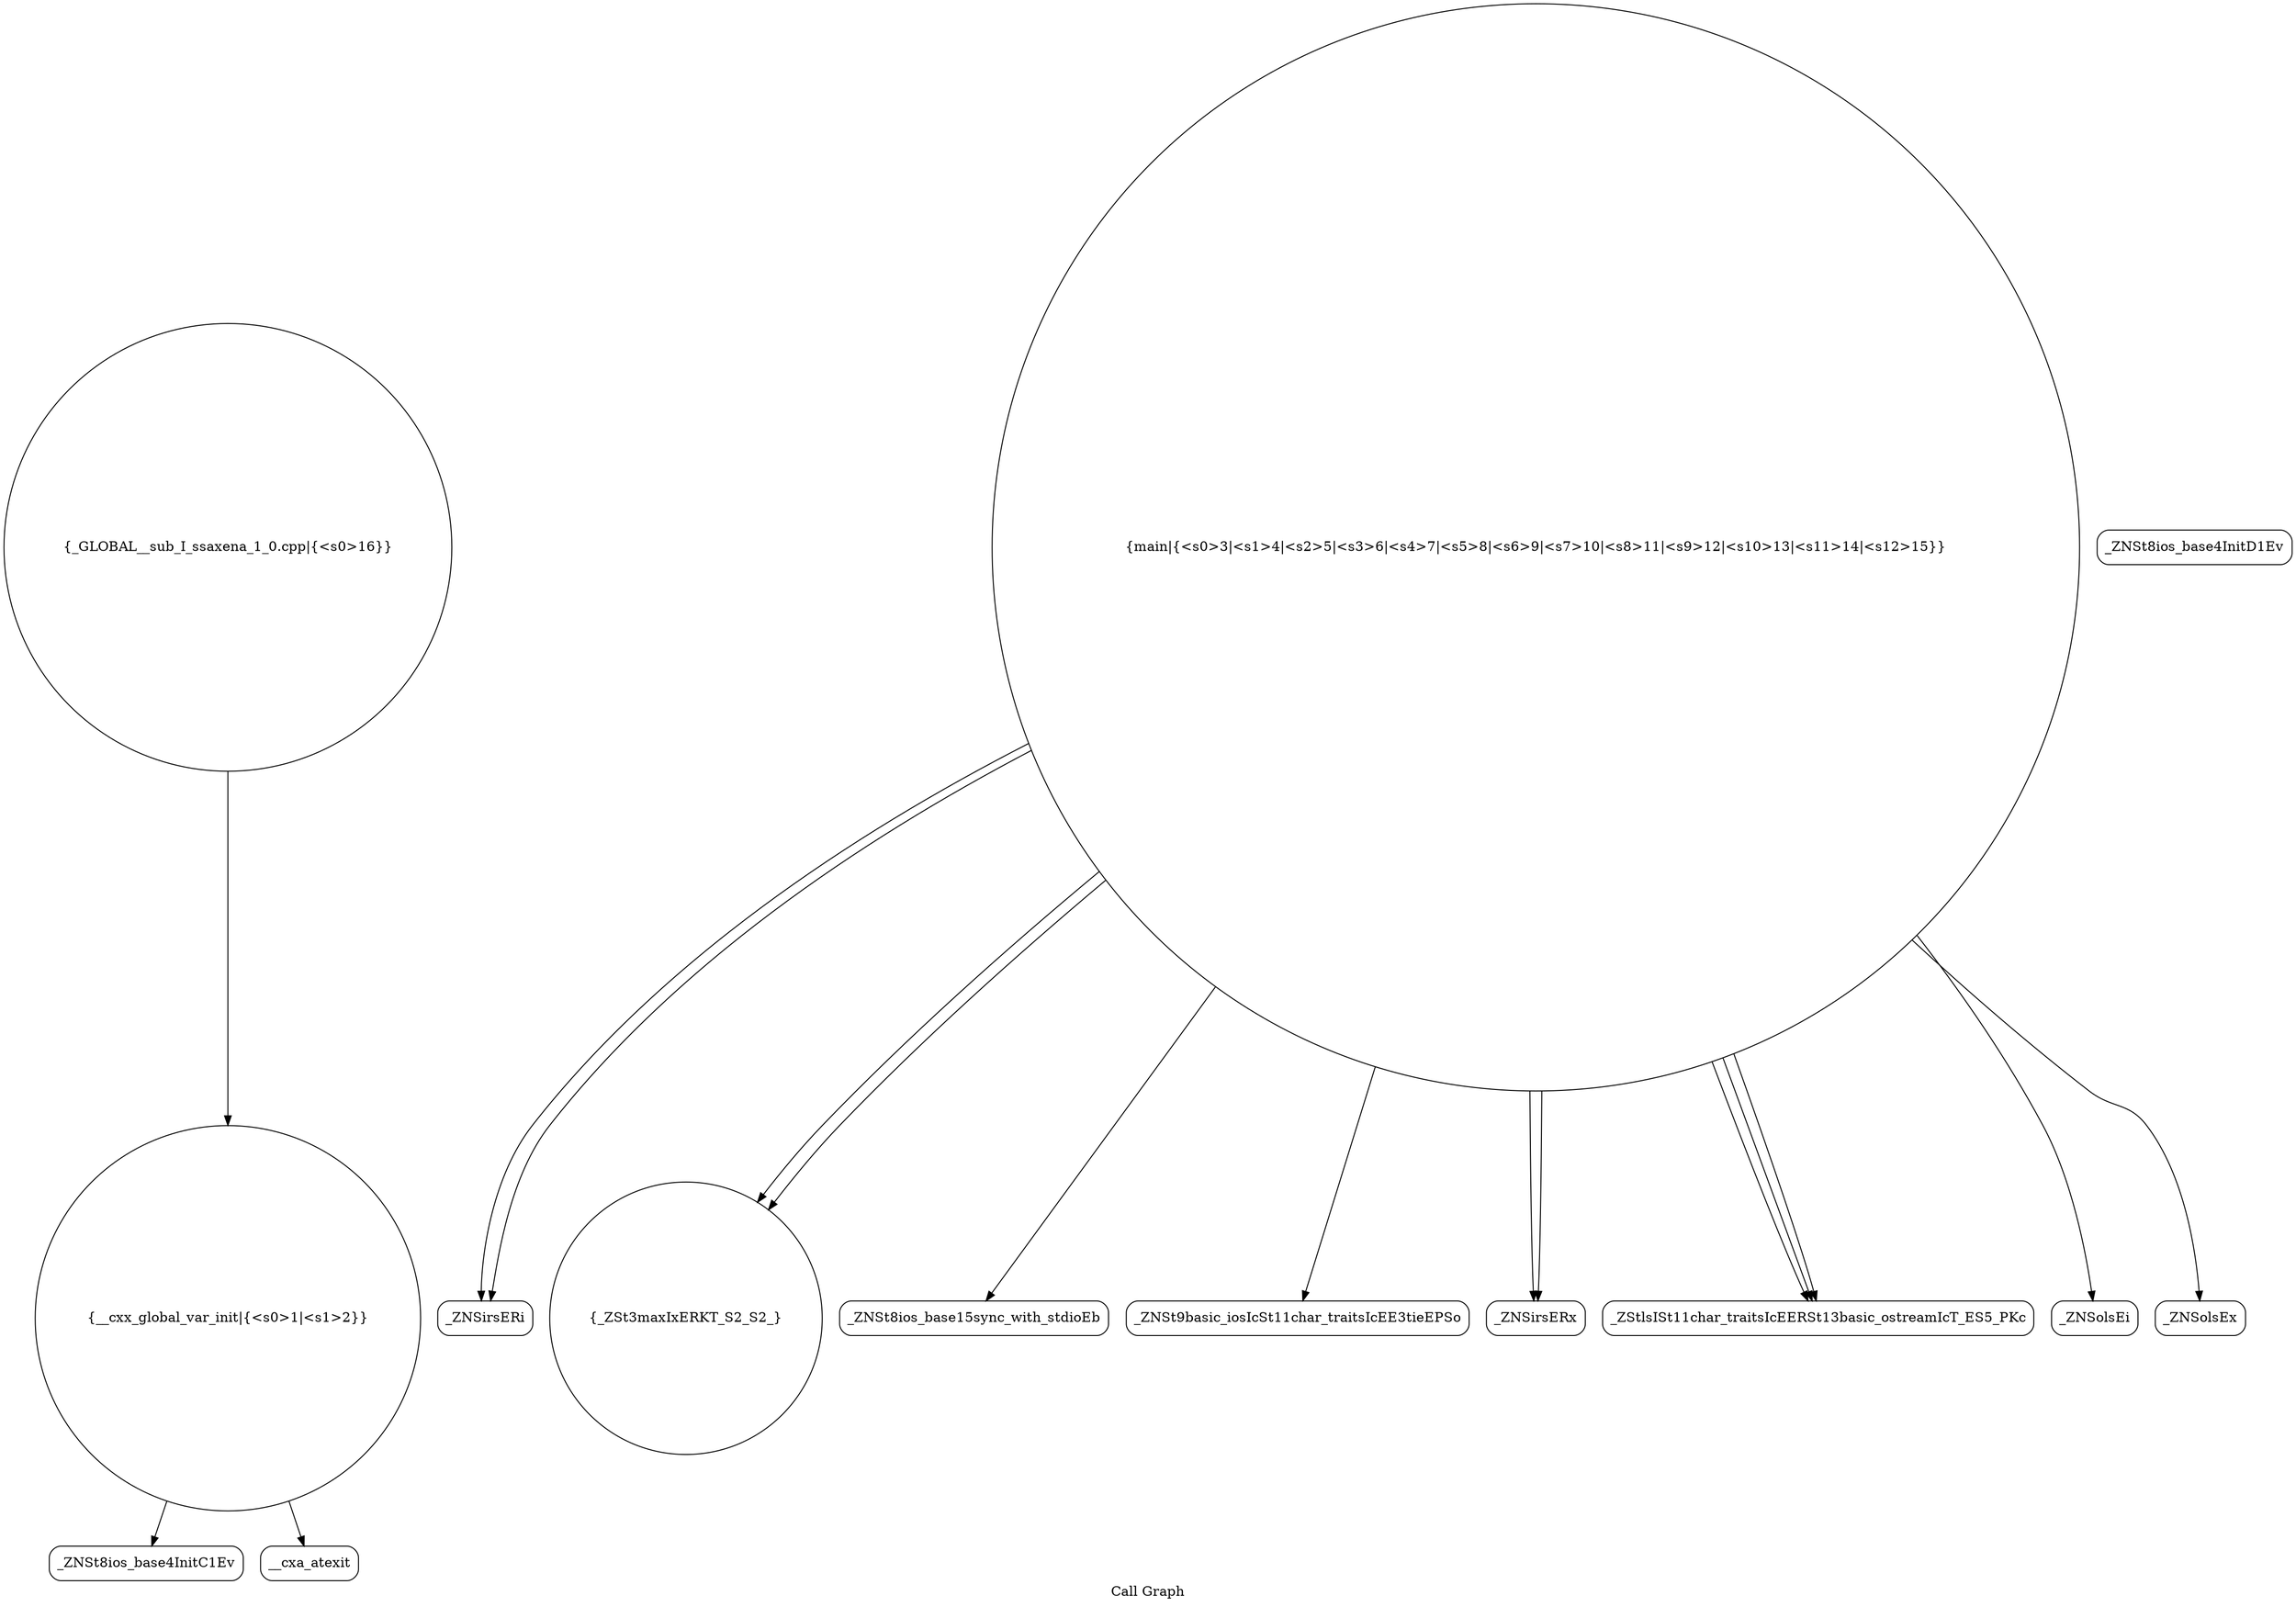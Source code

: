 digraph "Call Graph" {
	label="Call Graph";

	Node0x55ad69449660 [shape=record,shape=circle,label="{__cxx_global_var_init|{<s0>1|<s1>2}}"];
	Node0x55ad69449660:s0 -> Node0x55ad69449af0[color=black];
	Node0x55ad69449660:s1 -> Node0x55ad69449bf0[color=black];
	Node0x55ad69449df0 [shape=record,shape=Mrecord,label="{_ZNSirsERi}"];
	Node0x55ad69449b70 [shape=record,shape=Mrecord,label="{_ZNSt8ios_base4InitD1Ev}"];
	Node0x55ad69449ef0 [shape=record,shape=circle,label="{_ZSt3maxIxERKT_S2_S2_}"];
	Node0x55ad69449c70 [shape=record,shape=circle,label="{main|{<s0>3|<s1>4|<s2>5|<s3>6|<s4>7|<s5>8|<s6>9|<s7>10|<s8>11|<s9>12|<s10>13|<s11>14|<s12>15}}"];
	Node0x55ad69449c70:s0 -> Node0x55ad69449cf0[color=black];
	Node0x55ad69449c70:s1 -> Node0x55ad69449d70[color=black];
	Node0x55ad69449c70:s2 -> Node0x55ad69449df0[color=black];
	Node0x55ad69449c70:s3 -> Node0x55ad69449df0[color=black];
	Node0x55ad69449c70:s4 -> Node0x55ad69449e70[color=black];
	Node0x55ad69449c70:s5 -> Node0x55ad69449e70[color=black];
	Node0x55ad69449c70:s6 -> Node0x55ad69449ef0[color=black];
	Node0x55ad69449c70:s7 -> Node0x55ad69449f70[color=black];
	Node0x55ad69449c70:s8 -> Node0x55ad69449ff0[color=black];
	Node0x55ad69449c70:s9 -> Node0x55ad69449f70[color=black];
	Node0x55ad69449c70:s10 -> Node0x55ad69449ef0[color=black];
	Node0x55ad69449c70:s11 -> Node0x55ad6944a070[color=black];
	Node0x55ad69449c70:s12 -> Node0x55ad69449f70[color=black];
	Node0x55ad69449ff0 [shape=record,shape=Mrecord,label="{_ZNSolsEi}"];
	Node0x55ad69449d70 [shape=record,shape=Mrecord,label="{_ZNSt9basic_iosIcSt11char_traitsIcEE3tieEPSo}"];
	Node0x55ad6944a0f0 [shape=record,shape=circle,label="{_GLOBAL__sub_I_ssaxena_1_0.cpp|{<s0>16}}"];
	Node0x55ad6944a0f0:s0 -> Node0x55ad69449660[color=black];
	Node0x55ad69449af0 [shape=record,shape=Mrecord,label="{_ZNSt8ios_base4InitC1Ev}"];
	Node0x55ad69449e70 [shape=record,shape=Mrecord,label="{_ZNSirsERx}"];
	Node0x55ad69449bf0 [shape=record,shape=Mrecord,label="{__cxa_atexit}"];
	Node0x55ad69449f70 [shape=record,shape=Mrecord,label="{_ZStlsISt11char_traitsIcEERSt13basic_ostreamIcT_ES5_PKc}"];
	Node0x55ad69449cf0 [shape=record,shape=Mrecord,label="{_ZNSt8ios_base15sync_with_stdioEb}"];
	Node0x55ad6944a070 [shape=record,shape=Mrecord,label="{_ZNSolsEx}"];
}
